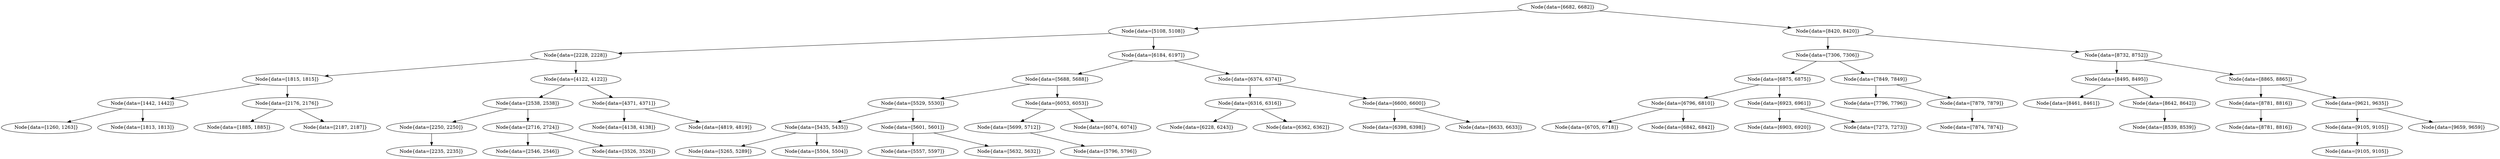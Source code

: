 digraph G{
937830592 [label="Node{data=[6682, 6682]}"]
937830592 -> 1172704377
1172704377 [label="Node{data=[5108, 5108]}"]
1172704377 -> 117139652
117139652 [label="Node{data=[2228, 2228]}"]
117139652 -> 2054762340
2054762340 [label="Node{data=[1815, 1815]}"]
2054762340 -> 2095036611
2095036611 [label="Node{data=[1442, 1442]}"]
2095036611 -> 154134245
154134245 [label="Node{data=[1260, 1263]}"]
2095036611 -> 1422852684
1422852684 [label="Node{data=[1813, 1813]}"]
2054762340 -> 1744704958
1744704958 [label="Node{data=[2176, 2176]}"]
1744704958 -> 1726394402
1726394402 [label="Node{data=[1885, 1885]}"]
1744704958 -> 268991189
268991189 [label="Node{data=[2187, 2187]}"]
117139652 -> 1014614010
1014614010 [label="Node{data=[4122, 4122]}"]
1014614010 -> 725444142
725444142 [label="Node{data=[2538, 2538]}"]
725444142 -> 2022290635
2022290635 [label="Node{data=[2250, 2250]}"]
2022290635 -> 721729501
721729501 [label="Node{data=[2235, 2235]}"]
725444142 -> 1496376144
1496376144 [label="Node{data=[2716, 2724]}"]
1496376144 -> 427618894
427618894 [label="Node{data=[2546, 2546]}"]
1496376144 -> 744895046
744895046 [label="Node{data=[3526, 3526]}"]
1014614010 -> 584241736
584241736 [label="Node{data=[4371, 4371]}"]
584241736 -> 2082905889
2082905889 [label="Node{data=[4138, 4138]}"]
584241736 -> 37153897
37153897 [label="Node{data=[4819, 4819]}"]
1172704377 -> 534714987
534714987 [label="Node{data=[6184, 6197]}"]
534714987 -> 724290378
724290378 [label="Node{data=[5688, 5688]}"]
724290378 -> 1664915097
1664915097 [label="Node{data=[5529, 5530]}"]
1664915097 -> 1457285939
1457285939 [label="Node{data=[5435, 5435]}"]
1457285939 -> 825704385
825704385 [label="Node{data=[5265, 5289]}"]
1457285939 -> 1152635702
1152635702 [label="Node{data=[5504, 5504]}"]
1664915097 -> 1136401767
1136401767 [label="Node{data=[5601, 5601]}"]
1136401767 -> 1980523472
1980523472 [label="Node{data=[5557, 5597]}"]
1136401767 -> 2119013351
2119013351 [label="Node{data=[5632, 5632]}"]
724290378 -> 608028027
608028027 [label="Node{data=[6053, 6053]}"]
608028027 -> 130655166
130655166 [label="Node{data=[5699, 5712]}"]
130655166 -> 315511412
315511412 [label="Node{data=[5796, 5796]}"]
608028027 -> 9316705
9316705 [label="Node{data=[6074, 6074]}"]
534714987 -> 1255289366
1255289366 [label="Node{data=[6374, 6374]}"]
1255289366 -> 5024929
5024929 [label="Node{data=[6316, 6316]}"]
5024929 -> 1618023214
1618023214 [label="Node{data=[6228, 6243]}"]
5024929 -> 289794912
289794912 [label="Node{data=[6362, 6362]}"]
1255289366 -> 1247554012
1247554012 [label="Node{data=[6600, 6600]}"]
1247554012 -> 798010770
798010770 [label="Node{data=[6398, 6398]}"]
1247554012 -> 1192244013
1192244013 [label="Node{data=[6633, 6633]}"]
937830592 -> 2033245764
2033245764 [label="Node{data=[8420, 8420]}"]
2033245764 -> 1384716919
1384716919 [label="Node{data=[7306, 7306]}"]
1384716919 -> 2019545481
2019545481 [label="Node{data=[6875, 6875]}"]
2019545481 -> 1049627892
1049627892 [label="Node{data=[6796, 6810]}"]
1049627892 -> 1093482396
1093482396 [label="Node{data=[6705, 6718]}"]
1049627892 -> 1533921132
1533921132 [label="Node{data=[6842, 6842]}"]
2019545481 -> 1563985425
1563985425 [label="Node{data=[6923, 6961]}"]
1563985425 -> 1668400878
1668400878 [label="Node{data=[6903, 6920]}"]
1563985425 -> 1271434443
1271434443 [label="Node{data=[7273, 7273]}"]
1384716919 -> 2125165689
2125165689 [label="Node{data=[7849, 7849]}"]
2125165689 -> 1740275123
1740275123 [label="Node{data=[7796, 7796]}"]
2125165689 -> 168919324
168919324 [label="Node{data=[7879, 7879]}"]
168919324 -> 95480385
95480385 [label="Node{data=[7874, 7874]}"]
2033245764 -> 547180082
547180082 [label="Node{data=[8732, 8752]}"]
547180082 -> 343861367
343861367 [label="Node{data=[8495, 8495]}"]
343861367 -> 308384389
308384389 [label="Node{data=[8461, 8461]}"]
343861367 -> 276926570
276926570 [label="Node{data=[8642, 8642]}"]
276926570 -> 1512546454
1512546454 [label="Node{data=[8539, 8539]}"]
547180082 -> 972670709
972670709 [label="Node{data=[8865, 8865]}"]
972670709 -> 655531765
655531765 [label="Node{data=[8781, 8816]}"]
655531765 -> 990660797
990660797 [label="Node{data=[8781, 8816]}"]
972670709 -> 1548250202
1548250202 [label="Node{data=[9621, 9635]}"]
1548250202 -> 737269576
737269576 [label="Node{data=[9105, 9105]}"]
737269576 -> 405213685
405213685 [label="Node{data=[9105, 9105]}"]
1548250202 -> 1102572524
1102572524 [label="Node{data=[9659, 9659]}"]
}